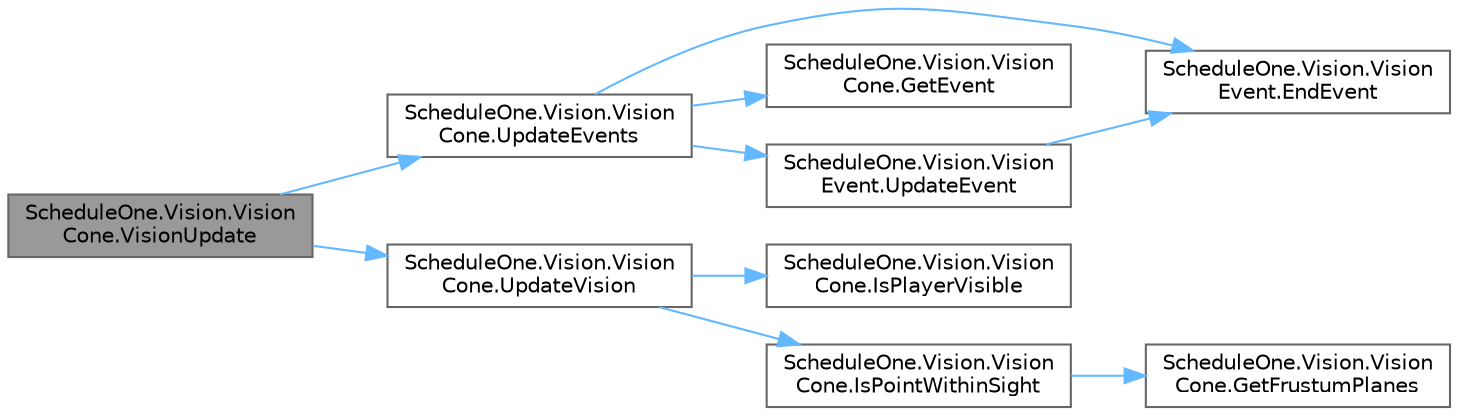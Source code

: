 digraph "ScheduleOne.Vision.VisionCone.VisionUpdate"
{
 // LATEX_PDF_SIZE
  bgcolor="transparent";
  edge [fontname=Helvetica,fontsize=10,labelfontname=Helvetica,labelfontsize=10];
  node [fontname=Helvetica,fontsize=10,shape=box,height=0.2,width=0.4];
  rankdir="LR";
  Node1 [id="Node000001",label="ScheduleOne.Vision.Vision\lCone.VisionUpdate",height=0.2,width=0.4,color="gray40", fillcolor="grey60", style="filled", fontcolor="black",tooltip=" "];
  Node1 -> Node2 [id="edge1_Node000001_Node000002",color="steelblue1",style="solid",tooltip=" "];
  Node2 [id="Node000002",label="ScheduleOne.Vision.Vision\lCone.UpdateEvents",height=0.2,width=0.4,color="grey40", fillcolor="white", style="filled",URL="$class_schedule_one_1_1_vision_1_1_vision_cone.html#abe41791e4e04c30a5646ce0ae6e9594c",tooltip=" "];
  Node2 -> Node3 [id="edge2_Node000002_Node000003",color="steelblue1",style="solid",tooltip=" "];
  Node3 [id="Node000003",label="ScheduleOne.Vision.Vision\lEvent.EndEvent",height=0.2,width=0.4,color="grey40", fillcolor="white", style="filled",URL="$class_schedule_one_1_1_vision_1_1_vision_event.html#a0f0ccf5693ffeb40e1bb22287b5d0f85",tooltip=" "];
  Node2 -> Node4 [id="edge3_Node000002_Node000004",color="steelblue1",style="solid",tooltip=" "];
  Node4 [id="Node000004",label="ScheduleOne.Vision.Vision\lCone.GetEvent",height=0.2,width=0.4,color="grey40", fillcolor="white", style="filled",URL="$class_schedule_one_1_1_vision_1_1_vision_cone.html#a3dd05d836e0640e690ec56143d78a26d",tooltip=" "];
  Node2 -> Node5 [id="edge4_Node000002_Node000005",color="steelblue1",style="solid",tooltip=" "];
  Node5 [id="Node000005",label="ScheduleOne.Vision.Vision\lEvent.UpdateEvent",height=0.2,width=0.4,color="grey40", fillcolor="white", style="filled",URL="$class_schedule_one_1_1_vision_1_1_vision_event.html#a78ee7c9f62ea4ec01756a4a01d502ef5",tooltip=" "];
  Node5 -> Node3 [id="edge5_Node000005_Node000003",color="steelblue1",style="solid",tooltip=" "];
  Node1 -> Node6 [id="edge6_Node000001_Node000006",color="steelblue1",style="solid",tooltip=" "];
  Node6 [id="Node000006",label="ScheduleOne.Vision.Vision\lCone.UpdateVision",height=0.2,width=0.4,color="grey40", fillcolor="white", style="filled",URL="$class_schedule_one_1_1_vision_1_1_vision_cone.html#aefc5d834c8191a8b24ae0eede95d14e3",tooltip=" "];
  Node6 -> Node7 [id="edge7_Node000006_Node000007",color="steelblue1",style="solid",tooltip=" "];
  Node7 [id="Node000007",label="ScheduleOne.Vision.Vision\lCone.IsPlayerVisible",height=0.2,width=0.4,color="grey40", fillcolor="white", style="filled",URL="$class_schedule_one_1_1_vision_1_1_vision_cone.html#a683f64bffd4902a038c101fe7862d2e1",tooltip=" "];
  Node6 -> Node8 [id="edge8_Node000006_Node000008",color="steelblue1",style="solid",tooltip=" "];
  Node8 [id="Node000008",label="ScheduleOne.Vision.Vision\lCone.IsPointWithinSight",height=0.2,width=0.4,color="grey40", fillcolor="white", style="filled",URL="$class_schedule_one_1_1_vision_1_1_vision_cone.html#a2ac0cecfe35d1d6923ac8e17875d8c73",tooltip=" "];
  Node8 -> Node9 [id="edge9_Node000008_Node000009",color="steelblue1",style="solid",tooltip=" "];
  Node9 [id="Node000009",label="ScheduleOne.Vision.Vision\lCone.GetFrustumPlanes",height=0.2,width=0.4,color="grey40", fillcolor="white", style="filled",URL="$class_schedule_one_1_1_vision_1_1_vision_cone.html#a564abc50d15cfa3db82366ba350984f6",tooltip=" "];
}
